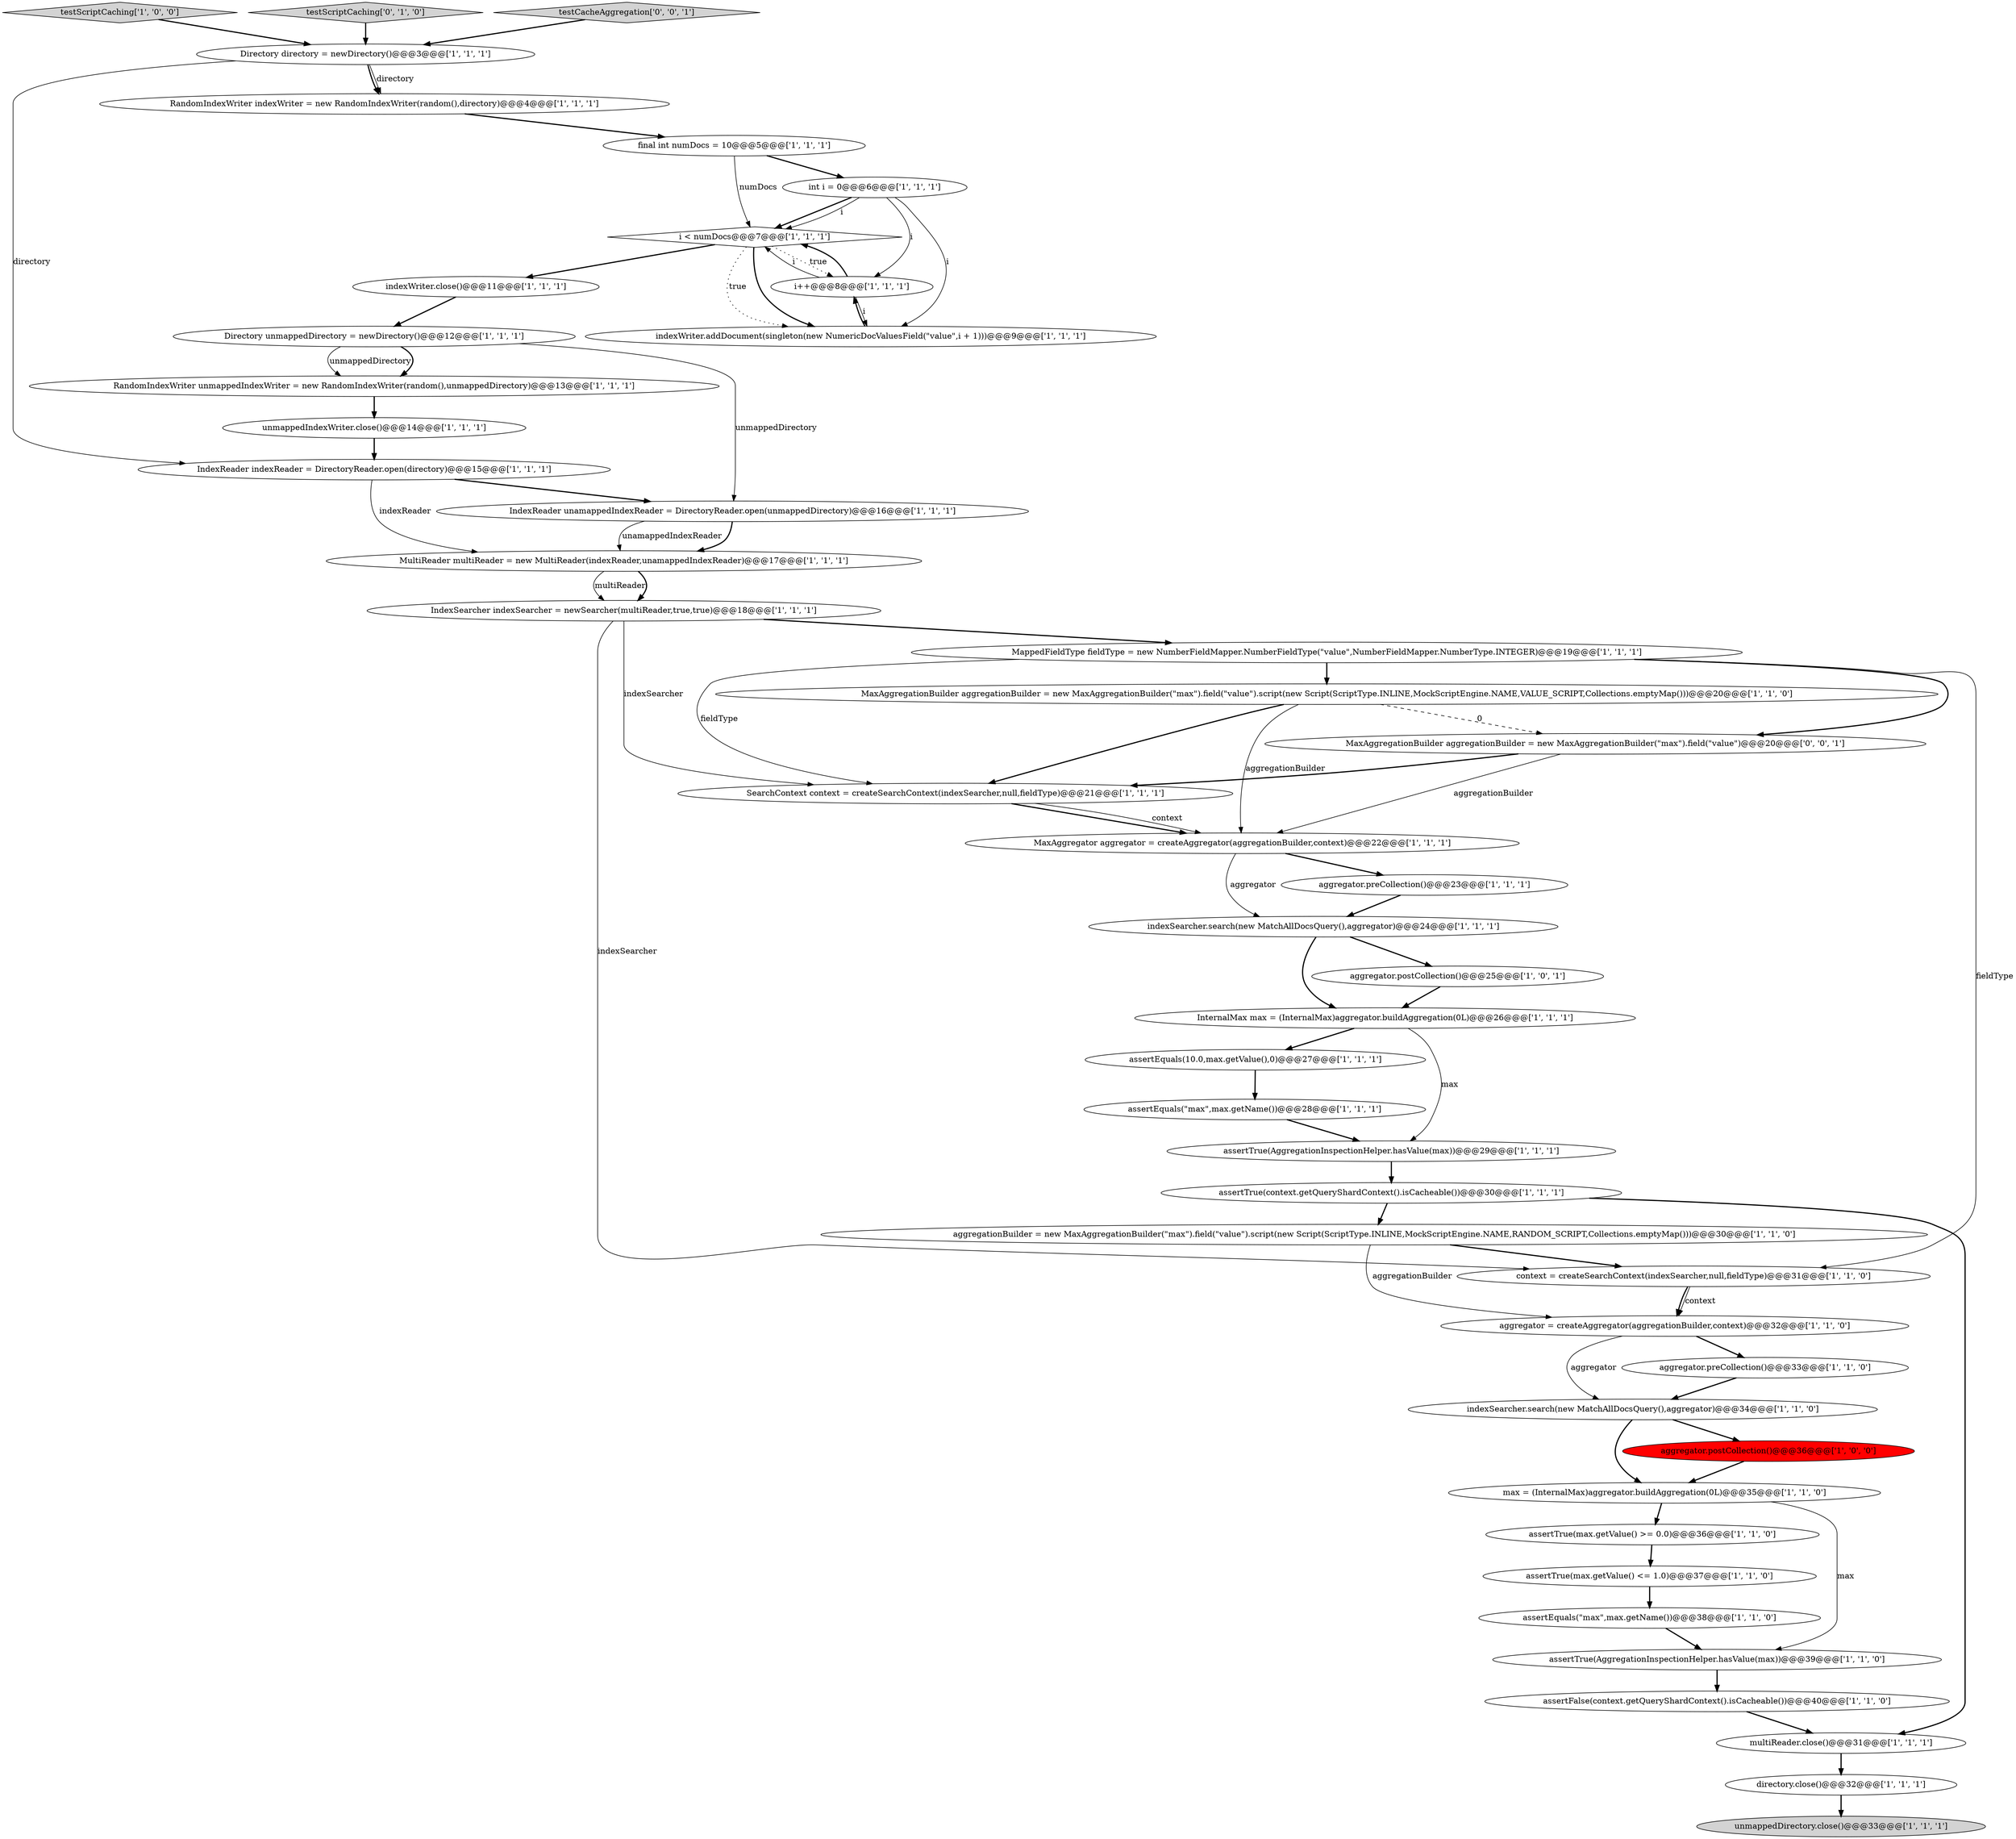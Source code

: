 digraph {
17 [style = filled, label = "SearchContext context = createSearchContext(indexSearcher,null,fieldType)@@@21@@@['1', '1', '1']", fillcolor = white, shape = ellipse image = "AAA0AAABBB1BBB"];
27 [style = filled, label = "unmappedIndexWriter.close()@@@14@@@['1', '1', '1']", fillcolor = white, shape = ellipse image = "AAA0AAABBB1BBB"];
40 [style = filled, label = "Directory unmappedDirectory = newDirectory()@@@12@@@['1', '1', '1']", fillcolor = white, shape = ellipse image = "AAA0AAABBB1BBB"];
11 [style = filled, label = "i++@@@8@@@['1', '1', '1']", fillcolor = white, shape = ellipse image = "AAA0AAABBB1BBB"];
35 [style = filled, label = "assertFalse(context.getQueryShardContext().isCacheable())@@@40@@@['1', '1', '0']", fillcolor = white, shape = ellipse image = "AAA0AAABBB1BBB"];
15 [style = filled, label = "assertTrue(max.getValue() >= 0.0)@@@36@@@['1', '1', '0']", fillcolor = white, shape = ellipse image = "AAA0AAABBB1BBB"];
24 [style = filled, label = "indexWriter.addDocument(singleton(new NumericDocValuesField(\"value\",i + 1)))@@@9@@@['1', '1', '1']", fillcolor = white, shape = ellipse image = "AAA0AAABBB1BBB"];
42 [style = filled, label = "RandomIndexWriter unmappedIndexWriter = new RandomIndexWriter(random(),unmappedDirectory)@@@13@@@['1', '1', '1']", fillcolor = white, shape = ellipse image = "AAA0AAABBB1BBB"];
37 [style = filled, label = "unmappedDirectory.close()@@@33@@@['1', '1', '1']", fillcolor = lightgray, shape = ellipse image = "AAA0AAABBB1BBB"];
1 [style = filled, label = "i < numDocs@@@7@@@['1', '1', '1']", fillcolor = white, shape = diamond image = "AAA0AAABBB1BBB"];
9 [style = filled, label = "MaxAggregationBuilder aggregationBuilder = new MaxAggregationBuilder(\"max\").field(\"value\").script(new Script(ScriptType.INLINE,MockScriptEngine.NAME,VALUE_SCRIPT,Collections.emptyMap()))@@@20@@@['1', '1', '0']", fillcolor = white, shape = ellipse image = "AAA0AAABBB1BBB"];
0 [style = filled, label = "context = createSearchContext(indexSearcher,null,fieldType)@@@31@@@['1', '1', '0']", fillcolor = white, shape = ellipse image = "AAA0AAABBB1BBB"];
26 [style = filled, label = "assertEquals(\"max\",max.getName())@@@28@@@['1', '1', '1']", fillcolor = white, shape = ellipse image = "AAA0AAABBB1BBB"];
41 [style = filled, label = "assertTrue(AggregationInspectionHelper.hasValue(max))@@@39@@@['1', '1', '0']", fillcolor = white, shape = ellipse image = "AAA0AAABBB1BBB"];
5 [style = filled, label = "aggregator = createAggregator(aggregationBuilder,context)@@@32@@@['1', '1', '0']", fillcolor = white, shape = ellipse image = "AAA0AAABBB1BBB"];
22 [style = filled, label = "aggregationBuilder = new MaxAggregationBuilder(\"max\").field(\"value\").script(new Script(ScriptType.INLINE,MockScriptEngine.NAME,RANDOM_SCRIPT,Collections.emptyMap()))@@@30@@@['1', '1', '0']", fillcolor = white, shape = ellipse image = "AAA0AAABBB1BBB"];
29 [style = filled, label = "IndexSearcher indexSearcher = newSearcher(multiReader,true,true)@@@18@@@['1', '1', '1']", fillcolor = white, shape = ellipse image = "AAA0AAABBB1BBB"];
19 [style = filled, label = "assertTrue(AggregationInspectionHelper.hasValue(max))@@@29@@@['1', '1', '1']", fillcolor = white, shape = ellipse image = "AAA0AAABBB1BBB"];
39 [style = filled, label = "aggregator.preCollection()@@@23@@@['1', '1', '1']", fillcolor = white, shape = ellipse image = "AAA0AAABBB1BBB"];
32 [style = filled, label = "IndexReader indexReader = DirectoryReader.open(directory)@@@15@@@['1', '1', '1']", fillcolor = white, shape = ellipse image = "AAA0AAABBB1BBB"];
7 [style = filled, label = "IndexReader unamappedIndexReader = DirectoryReader.open(unmappedDirectory)@@@16@@@['1', '1', '1']", fillcolor = white, shape = ellipse image = "AAA0AAABBB1BBB"];
10 [style = filled, label = "MaxAggregator aggregator = createAggregator(aggregationBuilder,context)@@@22@@@['1', '1', '1']", fillcolor = white, shape = ellipse image = "AAA0AAABBB1BBB"];
13 [style = filled, label = "MappedFieldType fieldType = new NumberFieldMapper.NumberFieldType(\"value\",NumberFieldMapper.NumberType.INTEGER)@@@19@@@['1', '1', '1']", fillcolor = white, shape = ellipse image = "AAA0AAABBB1BBB"];
12 [style = filled, label = "MultiReader multiReader = new MultiReader(indexReader,unamappedIndexReader)@@@17@@@['1', '1', '1']", fillcolor = white, shape = ellipse image = "AAA0AAABBB1BBB"];
14 [style = filled, label = "assertTrue(context.getQueryShardContext().isCacheable())@@@30@@@['1', '1', '1']", fillcolor = white, shape = ellipse image = "AAA0AAABBB1BBB"];
8 [style = filled, label = "indexWriter.close()@@@11@@@['1', '1', '1']", fillcolor = white, shape = ellipse image = "AAA0AAABBB1BBB"];
20 [style = filled, label = "assertTrue(max.getValue() <= 1.0)@@@37@@@['1', '1', '0']", fillcolor = white, shape = ellipse image = "AAA0AAABBB1BBB"];
31 [style = filled, label = "testScriptCaching['1', '0', '0']", fillcolor = lightgray, shape = diamond image = "AAA0AAABBB1BBB"];
16 [style = filled, label = "max = (InternalMax)aggregator.buildAggregation(0L)@@@35@@@['1', '1', '0']", fillcolor = white, shape = ellipse image = "AAA0AAABBB1BBB"];
3 [style = filled, label = "Directory directory = newDirectory()@@@3@@@['1', '1', '1']", fillcolor = white, shape = ellipse image = "AAA0AAABBB1BBB"];
23 [style = filled, label = "RandomIndexWriter indexWriter = new RandomIndexWriter(random(),directory)@@@4@@@['1', '1', '1']", fillcolor = white, shape = ellipse image = "AAA0AAABBB1BBB"];
28 [style = filled, label = "indexSearcher.search(new MatchAllDocsQuery(),aggregator)@@@34@@@['1', '1', '0']", fillcolor = white, shape = ellipse image = "AAA0AAABBB1BBB"];
33 [style = filled, label = "directory.close()@@@32@@@['1', '1', '1']", fillcolor = white, shape = ellipse image = "AAA0AAABBB1BBB"];
43 [style = filled, label = "testScriptCaching['0', '1', '0']", fillcolor = lightgray, shape = diamond image = "AAA0AAABBB2BBB"];
36 [style = filled, label = "final int numDocs = 10@@@5@@@['1', '1', '1']", fillcolor = white, shape = ellipse image = "AAA0AAABBB1BBB"];
44 [style = filled, label = "testCacheAggregation['0', '0', '1']", fillcolor = lightgray, shape = diamond image = "AAA0AAABBB3BBB"];
4 [style = filled, label = "aggregator.preCollection()@@@33@@@['1', '1', '0']", fillcolor = white, shape = ellipse image = "AAA0AAABBB1BBB"];
6 [style = filled, label = "aggregator.postCollection()@@@25@@@['1', '0', '1']", fillcolor = white, shape = ellipse image = "AAA0AAABBB1BBB"];
25 [style = filled, label = "indexSearcher.search(new MatchAllDocsQuery(),aggregator)@@@24@@@['1', '1', '1']", fillcolor = white, shape = ellipse image = "AAA0AAABBB1BBB"];
30 [style = filled, label = "InternalMax max = (InternalMax)aggregator.buildAggregation(0L)@@@26@@@['1', '1', '1']", fillcolor = white, shape = ellipse image = "AAA0AAABBB1BBB"];
34 [style = filled, label = "assertEquals(10.0,max.getValue(),0)@@@27@@@['1', '1', '1']", fillcolor = white, shape = ellipse image = "AAA0AAABBB1BBB"];
38 [style = filled, label = "aggregator.postCollection()@@@36@@@['1', '0', '0']", fillcolor = red, shape = ellipse image = "AAA1AAABBB1BBB"];
2 [style = filled, label = "int i = 0@@@6@@@['1', '1', '1']", fillcolor = white, shape = ellipse image = "AAA0AAABBB1BBB"];
45 [style = filled, label = "MaxAggregationBuilder aggregationBuilder = new MaxAggregationBuilder(\"max\").field(\"value\")@@@20@@@['0', '0', '1']", fillcolor = white, shape = ellipse image = "AAA0AAABBB3BBB"];
21 [style = filled, label = "assertEquals(\"max\",max.getName())@@@38@@@['1', '1', '0']", fillcolor = white, shape = ellipse image = "AAA0AAABBB1BBB"];
18 [style = filled, label = "multiReader.close()@@@31@@@['1', '1', '1']", fillcolor = white, shape = ellipse image = "AAA0AAABBB1BBB"];
17->10 [style = bold, label=""];
16->15 [style = bold, label=""];
27->32 [style = bold, label=""];
3->32 [style = solid, label="directory"];
1->8 [style = bold, label=""];
35->18 [style = bold, label=""];
0->5 [style = solid, label="context"];
9->10 [style = solid, label="aggregationBuilder"];
22->5 [style = solid, label="aggregationBuilder"];
11->1 [style = bold, label=""];
7->12 [style = bold, label=""];
2->1 [style = bold, label=""];
25->30 [style = bold, label=""];
45->10 [style = solid, label="aggregationBuilder"];
44->3 [style = bold, label=""];
1->11 [style = dotted, label="true"];
28->38 [style = bold, label=""];
11->1 [style = solid, label="i"];
29->17 [style = solid, label="indexSearcher"];
14->22 [style = bold, label=""];
38->16 [style = bold, label=""];
21->41 [style = bold, label=""];
18->33 [style = bold, label=""];
16->41 [style = solid, label="max"];
1->24 [style = dotted, label="true"];
12->29 [style = solid, label="multiReader"];
13->0 [style = solid, label="fieldType"];
9->17 [style = bold, label=""];
32->7 [style = bold, label=""];
30->34 [style = bold, label=""];
3->23 [style = solid, label="directory"];
25->6 [style = bold, label=""];
26->19 [style = bold, label=""];
9->45 [style = dashed, label="0"];
8->40 [style = bold, label=""];
28->16 [style = bold, label=""];
41->35 [style = bold, label=""];
13->17 [style = solid, label="fieldType"];
11->24 [style = solid, label="i"];
4->28 [style = bold, label=""];
7->12 [style = solid, label="unamappedIndexReader"];
20->21 [style = bold, label=""];
40->42 [style = solid, label="unmappedDirectory"];
3->23 [style = bold, label=""];
43->3 [style = bold, label=""];
2->11 [style = solid, label="i"];
12->29 [style = bold, label=""];
19->14 [style = bold, label=""];
32->12 [style = solid, label="indexReader"];
30->19 [style = solid, label="max"];
10->39 [style = bold, label=""];
34->26 [style = bold, label=""];
22->0 [style = bold, label=""];
1->24 [style = bold, label=""];
24->11 [style = bold, label=""];
36->2 [style = bold, label=""];
15->20 [style = bold, label=""];
2->1 [style = solid, label="i"];
5->4 [style = bold, label=""];
40->7 [style = solid, label="unmappedDirectory"];
13->45 [style = bold, label=""];
10->25 [style = solid, label="aggregator"];
29->0 [style = solid, label="indexSearcher"];
42->27 [style = bold, label=""];
23->36 [style = bold, label=""];
14->18 [style = bold, label=""];
13->9 [style = bold, label=""];
5->28 [style = solid, label="aggregator"];
39->25 [style = bold, label=""];
6->30 [style = bold, label=""];
31->3 [style = bold, label=""];
45->17 [style = bold, label=""];
33->37 [style = bold, label=""];
2->24 [style = solid, label="i"];
40->42 [style = bold, label=""];
36->1 [style = solid, label="numDocs"];
0->5 [style = bold, label=""];
17->10 [style = solid, label="context"];
29->13 [style = bold, label=""];
}
